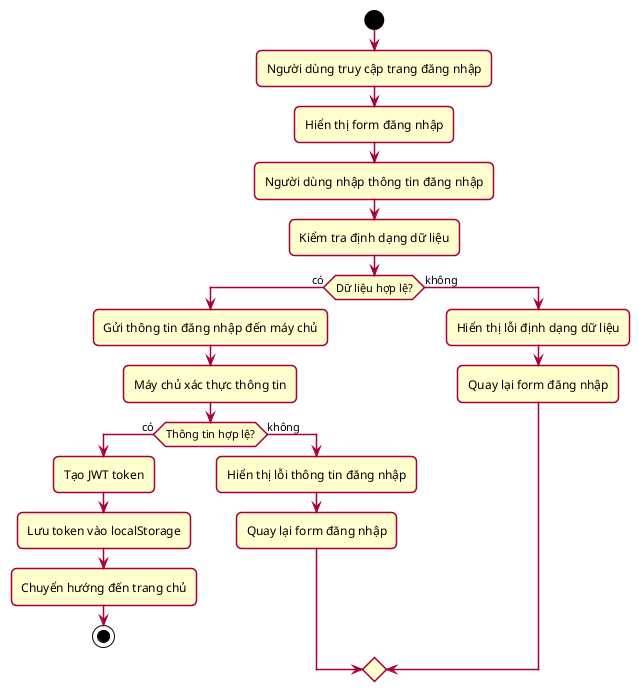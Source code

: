 @startuml Login Use Case Flows

skin rose 
skinparam actorStyle awesome
skinparam roundcorner 10
skinparam shadowing false

' Basic Flow
start
:Người dùng truy cập trang đăng nhập;
:Hiển thị form đăng nhập;
:Người dùng nhập thông tin đăng nhập;
:Kiểm tra định dạng dữ liệu;
if (Dữ liệu hợp lệ?) then (có)
    :Gửi thông tin đăng nhập đến máy chủ;
    :Máy chủ xác thực thông tin;
    if (Thông tin hợp lệ?) then (có)
        :Tạo JWT token;
        :Lưu token vào localStorage;
        :Chuyển hướng đến trang chủ;
        stop
    else (không)
        :Hiển thị lỗi thông tin đăng nhập;
        :Quay lại form đăng nhập;
    endif
else (không)
    :Hiển thị lỗi định dạng dữ liệu;
    :Quay lại form đăng nhập;
endif


@enduml 